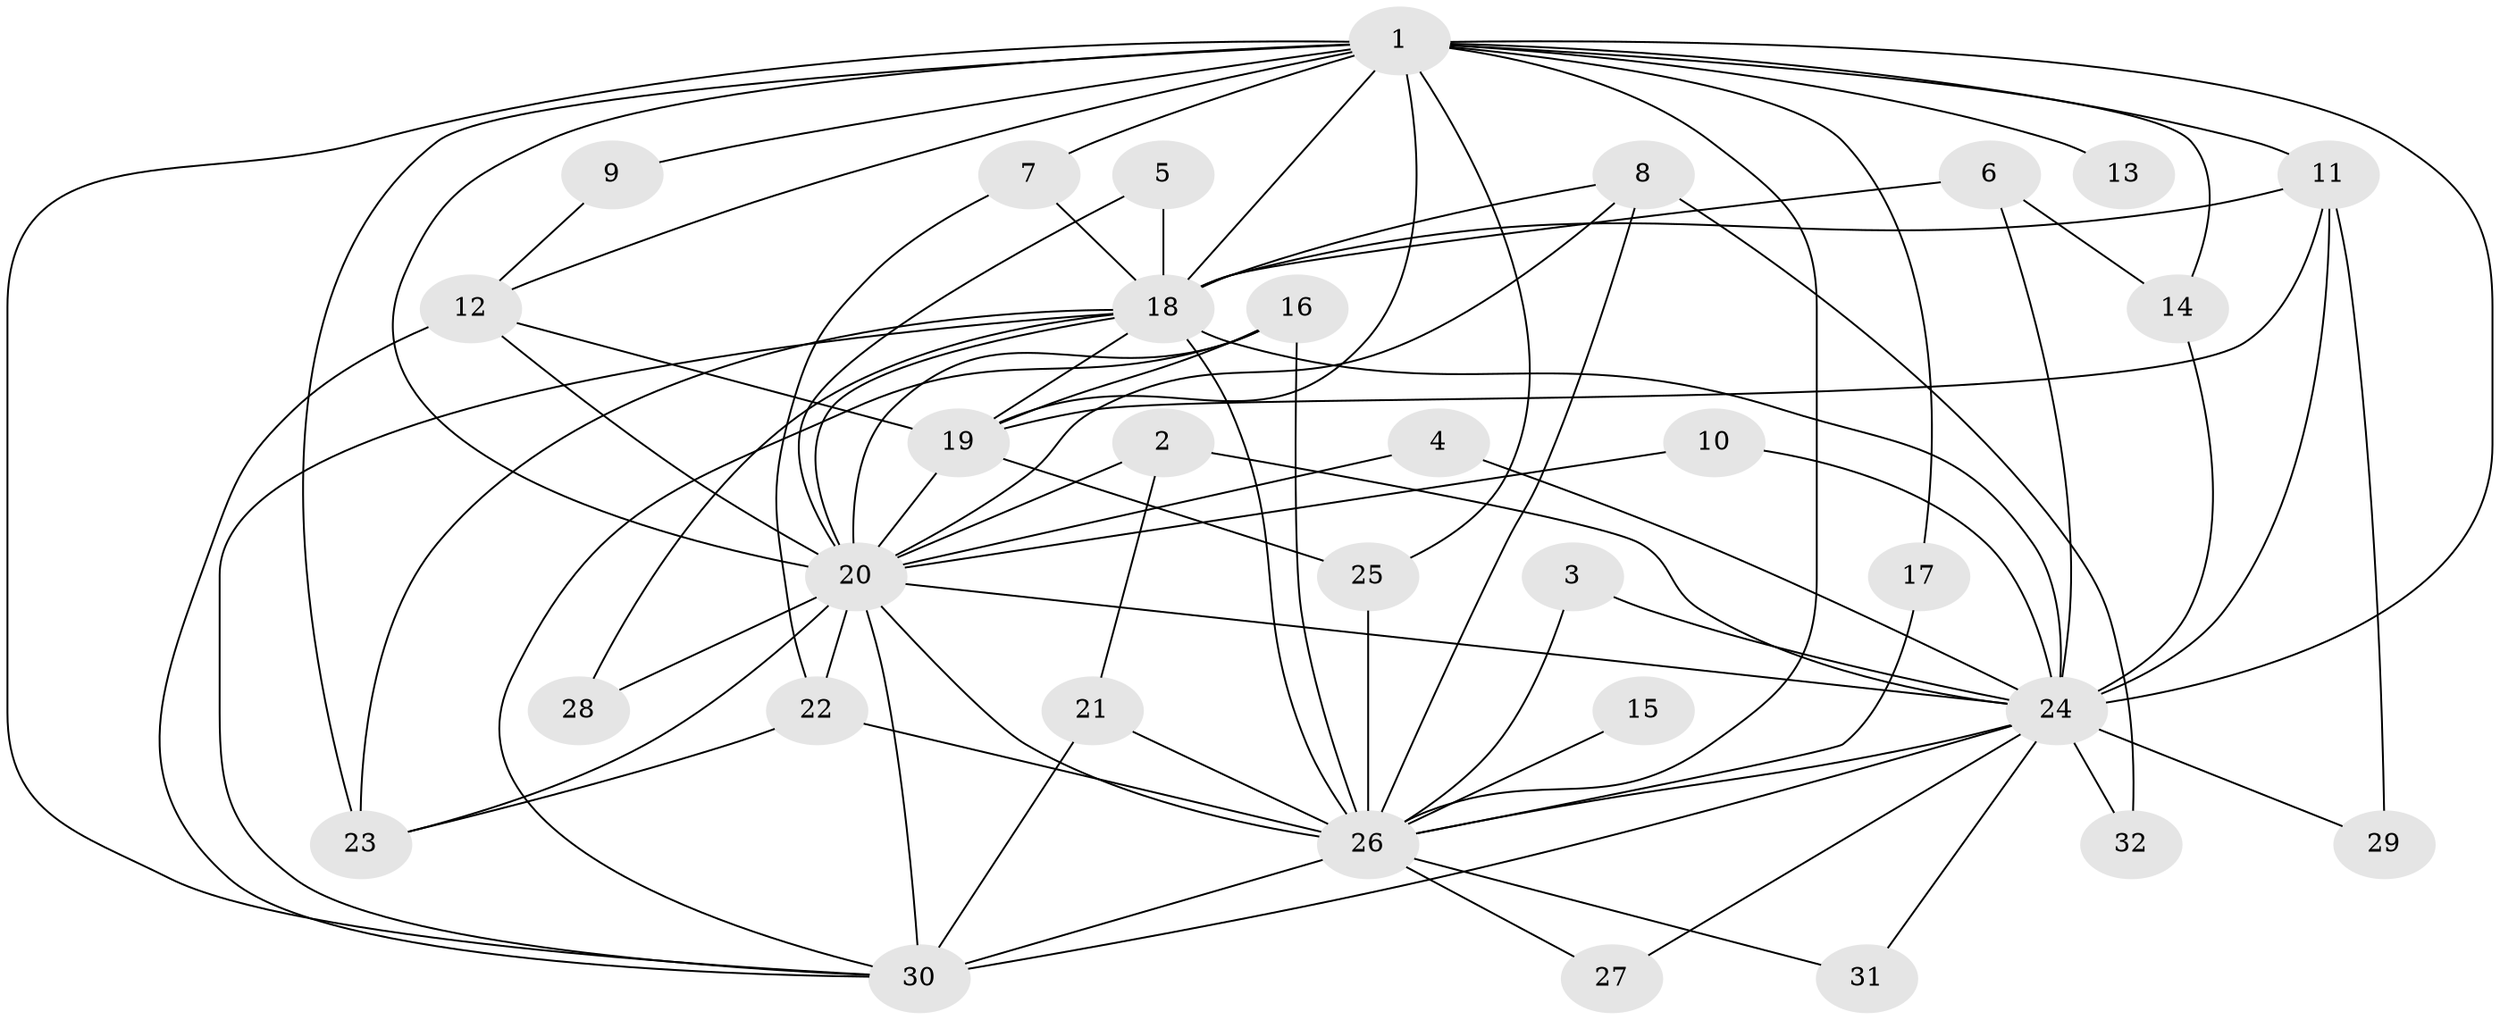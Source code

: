 // original degree distribution, {19: 0.015625, 12: 0.015625, 23: 0.015625, 9: 0.015625, 15: 0.03125, 17: 0.015625, 13: 0.015625, 21: 0.015625, 22: 0.015625, 3: 0.203125, 4: 0.03125, 6: 0.046875, 2: 0.546875, 5: 0.015625}
// Generated by graph-tools (version 1.1) at 2025/25/03/09/25 03:25:44]
// undirected, 32 vertices, 79 edges
graph export_dot {
graph [start="1"]
  node [color=gray90,style=filled];
  1;
  2;
  3;
  4;
  5;
  6;
  7;
  8;
  9;
  10;
  11;
  12;
  13;
  14;
  15;
  16;
  17;
  18;
  19;
  20;
  21;
  22;
  23;
  24;
  25;
  26;
  27;
  28;
  29;
  30;
  31;
  32;
  1 -- 7 [weight=1.0];
  1 -- 9 [weight=1.0];
  1 -- 11 [weight=1.0];
  1 -- 12 [weight=1.0];
  1 -- 13 [weight=1.0];
  1 -- 14 [weight=1.0];
  1 -- 17 [weight=1.0];
  1 -- 18 [weight=6.0];
  1 -- 19 [weight=1.0];
  1 -- 20 [weight=3.0];
  1 -- 23 [weight=1.0];
  1 -- 24 [weight=4.0];
  1 -- 25 [weight=1.0];
  1 -- 26 [weight=7.0];
  1 -- 30 [weight=3.0];
  2 -- 20 [weight=1.0];
  2 -- 21 [weight=1.0];
  2 -- 24 [weight=1.0];
  3 -- 24 [weight=1.0];
  3 -- 26 [weight=1.0];
  4 -- 20 [weight=1.0];
  4 -- 24 [weight=1.0];
  5 -- 18 [weight=1.0];
  5 -- 20 [weight=1.0];
  6 -- 14 [weight=1.0];
  6 -- 18 [weight=1.0];
  6 -- 24 [weight=1.0];
  7 -- 18 [weight=1.0];
  7 -- 22 [weight=1.0];
  8 -- 18 [weight=1.0];
  8 -- 20 [weight=1.0];
  8 -- 26 [weight=1.0];
  8 -- 32 [weight=1.0];
  9 -- 12 [weight=1.0];
  10 -- 20 [weight=1.0];
  10 -- 24 [weight=1.0];
  11 -- 18 [weight=2.0];
  11 -- 19 [weight=1.0];
  11 -- 24 [weight=1.0];
  11 -- 29 [weight=1.0];
  12 -- 19 [weight=1.0];
  12 -- 20 [weight=1.0];
  12 -- 30 [weight=1.0];
  14 -- 24 [weight=1.0];
  15 -- 26 [weight=1.0];
  16 -- 19 [weight=1.0];
  16 -- 20 [weight=1.0];
  16 -- 26 [weight=1.0];
  16 -- 30 [weight=1.0];
  17 -- 26 [weight=1.0];
  18 -- 19 [weight=1.0];
  18 -- 20 [weight=2.0];
  18 -- 23 [weight=1.0];
  18 -- 24 [weight=3.0];
  18 -- 26 [weight=4.0];
  18 -- 28 [weight=1.0];
  18 -- 30 [weight=2.0];
  19 -- 20 [weight=1.0];
  19 -- 25 [weight=1.0];
  20 -- 22 [weight=2.0];
  20 -- 23 [weight=1.0];
  20 -- 24 [weight=2.0];
  20 -- 26 [weight=3.0];
  20 -- 28 [weight=1.0];
  20 -- 30 [weight=1.0];
  21 -- 26 [weight=2.0];
  21 -- 30 [weight=1.0];
  22 -- 23 [weight=1.0];
  22 -- 26 [weight=2.0];
  24 -- 26 [weight=3.0];
  24 -- 27 [weight=1.0];
  24 -- 29 [weight=1.0];
  24 -- 30 [weight=1.0];
  24 -- 31 [weight=1.0];
  24 -- 32 [weight=1.0];
  25 -- 26 [weight=2.0];
  26 -- 27 [weight=1.0];
  26 -- 30 [weight=5.0];
  26 -- 31 [weight=1.0];
}
